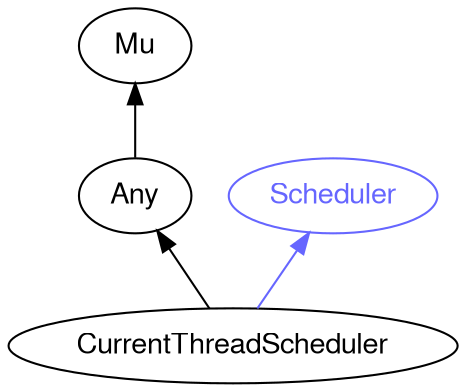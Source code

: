 digraph "perl6-type-graph" {
    rankdir=BT;
    splines=polyline;
    overlap=false; 
    graph [truecolor=true bgcolor="#FFFFFF"];
    // Types
    "CurrentThreadScheduler" [color="#000000", fontcolor="#000000", href="/type/CurrentThreadScheduler", fontname="FreeSans"];
    "Mu" [color="#000000", fontcolor="#000000", href="/type/Mu", fontname="FreeSans"];
    "Any" [color="#000000", fontcolor="#000000", href="/type/Any", fontname="FreeSans"];
    "Scheduler" [color="#6666FF", fontcolor="#6666FF", href="/type/Scheduler", fontname="FreeSans"];

    // Superclasses
    "CurrentThreadScheduler" -> "Any" [color="#000000"];
    "Any" -> "Mu" [color="#000000"];

    // Roles
    "CurrentThreadScheduler" -> "Scheduler" [color="#6666FF"];
}
